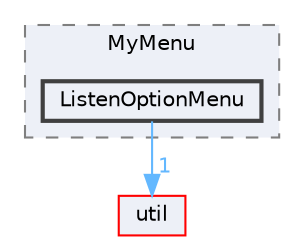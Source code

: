 digraph "ListenOptionMenu"
{
 // LATEX_PDF_SIZE
  bgcolor="transparent";
  edge [fontname=Helvetica,fontsize=10,labelfontname=Helvetica,labelfontsize=10];
  node [fontname=Helvetica,fontsize=10,shape=box,height=0.2,width=0.4];
  compound=true
  subgraph clusterdir_5978cb0ca166c1e5e46ab0fd30008e2c {
    graph [ bgcolor="#edf0f7", pencolor="grey50", label="MyMenu", fontname=Helvetica,fontsize=10 style="filled,dashed", URL="dir_5978cb0ca166c1e5e46ab0fd30008e2c.html",tooltip=""]
  dir_368ff9c8c04f374f50a737aa1dccd970 [label="ListenOptionMenu", fillcolor="#edf0f7", color="grey25", style="filled,bold", URL="dir_368ff9c8c04f374f50a737aa1dccd970.html",tooltip=""];
  }
  dir_23ec12649285f9fabf3a6b7380226c28 [label="util", fillcolor="#edf0f7", color="red", style="filled", URL="dir_23ec12649285f9fabf3a6b7380226c28.html",tooltip=""];
  dir_368ff9c8c04f374f50a737aa1dccd970->dir_23ec12649285f9fabf3a6b7380226c28 [headlabel="1", labeldistance=1.5 headhref="dir_000178_000357.html" href="dir_000178_000357.html" color="steelblue1" fontcolor="steelblue1"];
}
